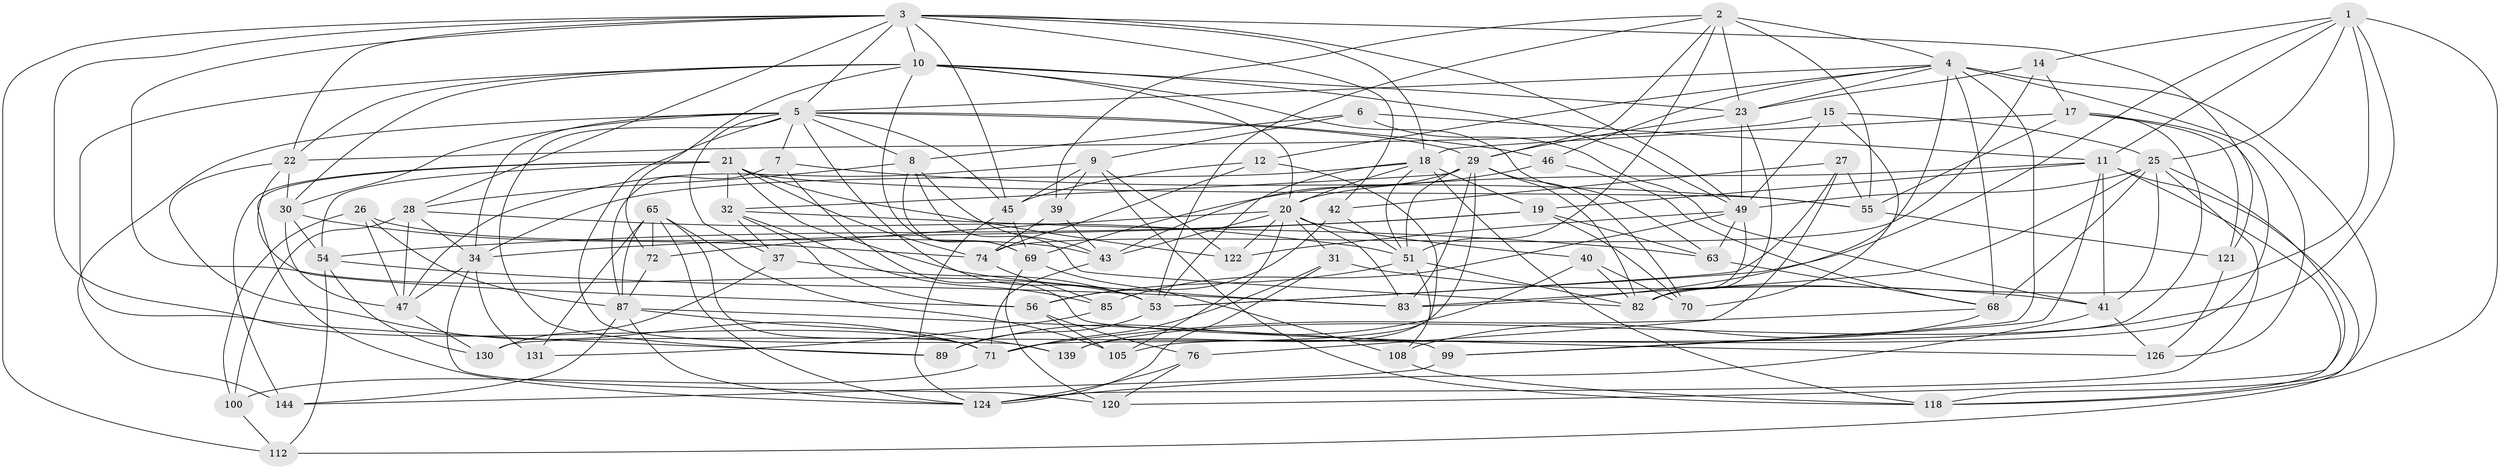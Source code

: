 // original degree distribution, {4: 1.0}
// Generated by graph-tools (version 1.1) at 2025/20/03/04/25 18:20:57]
// undirected, 74 vertices, 218 edges
graph export_dot {
graph [start="1"]
  node [color=gray90,style=filled];
  1 [super="+106+80"];
  2 [super="+133+88"];
  3 [super="+35+44"];
  4 [super="+33+16"];
  5 [super="+90+48+13+115"];
  6;
  7;
  8 [super="+132"];
  9 [super="+104"];
  10 [super="+50+57+136"];
  11 [super="+86+95"];
  12;
  14;
  15;
  17 [super="+149"];
  18 [super="+116+24"];
  19 [super="+36"];
  20 [super="+52"];
  21 [super="+61+62"];
  22 [super="+73"];
  23 [super="+58+128"];
  25 [super="+97+38"];
  26;
  27;
  28 [super="+81"];
  29 [super="+67"];
  30 [super="+113"];
  31;
  32 [super="+64"];
  34 [super="+66"];
  37;
  39;
  40;
  41 [super="+78"];
  42;
  43 [super="+84"];
  45 [super="+135"];
  46;
  47 [super="+75"];
  49 [super="+94+127"];
  51 [super="+77+91"];
  53 [super="+123+117"];
  54 [super="+59"];
  55 [super="+98"];
  56 [super="+60"];
  63 [super="+114"];
  65 [super="+92"];
  68 [super="+145"];
  69 [super="+103"];
  70;
  71 [super="+79+142"];
  72;
  74 [super="+93"];
  76;
  82 [super="+96"];
  83 [super="+138"];
  85;
  87 [super="+107"];
  89;
  99;
  100;
  105;
  108;
  112;
  118 [super="+119"];
  120;
  121;
  122;
  124 [super="+143+125"];
  126;
  130;
  131;
  139;
  144;
  1 -- 53;
  1 -- 25;
  1 -- 82 [weight=2];
  1 -- 139;
  1 -- 14;
  1 -- 11;
  1 -- 118;
  2 -- 23 [weight=2];
  2 -- 4;
  2 -- 39;
  2 -- 29;
  2 -- 53;
  2 -- 55;
  2 -- 51;
  3 -- 53;
  3 -- 49;
  3 -- 42;
  3 -- 45;
  3 -- 112;
  3 -- 22;
  3 -- 121;
  3 -- 28;
  3 -- 71;
  3 -- 5;
  3 -- 18;
  3 -- 10;
  4 -- 12;
  4 -- 126;
  4 -- 46;
  4 -- 99;
  4 -- 23;
  4 -- 68;
  4 -- 5;
  4 -- 83;
  4 -- 118;
  5 -- 89;
  5 -- 53;
  5 -- 7;
  5 -- 144;
  5 -- 46;
  5 -- 8;
  5 -- 37;
  5 -- 139;
  5 -- 45;
  5 -- 29;
  5 -- 30;
  5 -- 34;
  6 -- 8;
  6 -- 9;
  6 -- 11;
  6 -- 41;
  7 -- 126;
  7 -- 55;
  7 -- 87;
  8 -- 28;
  8 -- 69;
  8 -- 43;
  8 -- 82;
  9 -- 39;
  9 -- 118;
  9 -- 47;
  9 -- 122;
  9 -- 45;
  10 -- 72;
  10 -- 69;
  10 -- 49 [weight=2];
  10 -- 20;
  10 -- 89;
  10 -- 63 [weight=2];
  10 -- 22;
  10 -- 30;
  10 -- 23;
  11 -- 19;
  11 -- 112;
  11 -- 41;
  11 -- 99;
  11 -- 20;
  11 -- 118;
  12 -- 71;
  12 -- 74;
  12 -- 45;
  14 -- 17;
  14 -- 74;
  14 -- 23;
  15 -- 22;
  15 -- 49;
  15 -- 70;
  15 -- 25;
  17 -- 105;
  17 -- 18;
  17 -- 121;
  17 -- 130;
  17 -- 55;
  18 -- 20;
  18 -- 19;
  18 -- 118;
  18 -- 34;
  18 -- 53;
  18 -- 51;
  19 -- 54;
  19 -- 70;
  19 -- 63;
  19 -- 34;
  20 -- 105;
  20 -- 40;
  20 -- 72;
  20 -- 43;
  20 -- 122;
  20 -- 31;
  20 -- 83;
  21 -- 83;
  21 -- 122;
  21 -- 54;
  21 -- 124;
  21 -- 74;
  21 -- 32;
  21 -- 144;
  21 -- 55;
  22 -- 56;
  22 -- 71;
  22 -- 30;
  23 -- 49;
  23 -- 82;
  23 -- 29;
  25 -- 120;
  25 -- 68;
  25 -- 49;
  25 -- 41;
  25 -- 124;
  25 -- 83;
  26 -- 100;
  26 -- 87;
  26 -- 43;
  26 -- 47;
  27 -- 76;
  27 -- 42;
  27 -- 53;
  27 -- 55;
  28 -- 100;
  28 -- 47;
  28 -- 34;
  28 -- 51;
  29 -- 43;
  29 -- 32;
  29 -- 70;
  29 -- 139;
  29 -- 51;
  29 -- 83;
  29 -- 82;
  30 -- 47;
  30 -- 54;
  30 -- 74;
  31 -- 71;
  31 -- 124;
  31 -- 41;
  32 -- 56;
  32 -- 85;
  32 -- 37;
  32 -- 63;
  34 -- 131 [weight=2];
  34 -- 47;
  34 -- 120;
  37 -- 130;
  37 -- 53;
  39 -- 74;
  39 -- 43;
  40 -- 70;
  40 -- 89;
  40 -- 82;
  41 -- 124;
  41 -- 126;
  42 -- 51;
  42 -- 56;
  43 -- 71;
  45 -- 124;
  45 -- 69;
  46 -- 68;
  46 -- 69;
  47 -- 130;
  49 -- 85;
  49 -- 63;
  49 -- 122;
  49 -- 82;
  51 -- 56;
  51 -- 108;
  51 -- 82;
  53 -- 89;
  54 -- 112;
  54 -- 130;
  54 -- 83;
  55 -- 121;
  56 -- 105;
  56 -- 76;
  63 -- 68;
  65 -- 72;
  65 -- 124;
  65 -- 105;
  65 -- 131;
  65 -- 87;
  65 -- 71;
  68 -- 108;
  68 -- 71;
  69 -- 120;
  69 -- 108;
  71 -- 100;
  72 -- 87;
  74 -- 85;
  76 -- 120;
  76 -- 124;
  85 -- 131;
  87 -- 144;
  87 -- 99;
  87 -- 139;
  87 -- 124;
  99 -- 144;
  100 -- 112;
  108 -- 118;
  121 -- 126;
}
